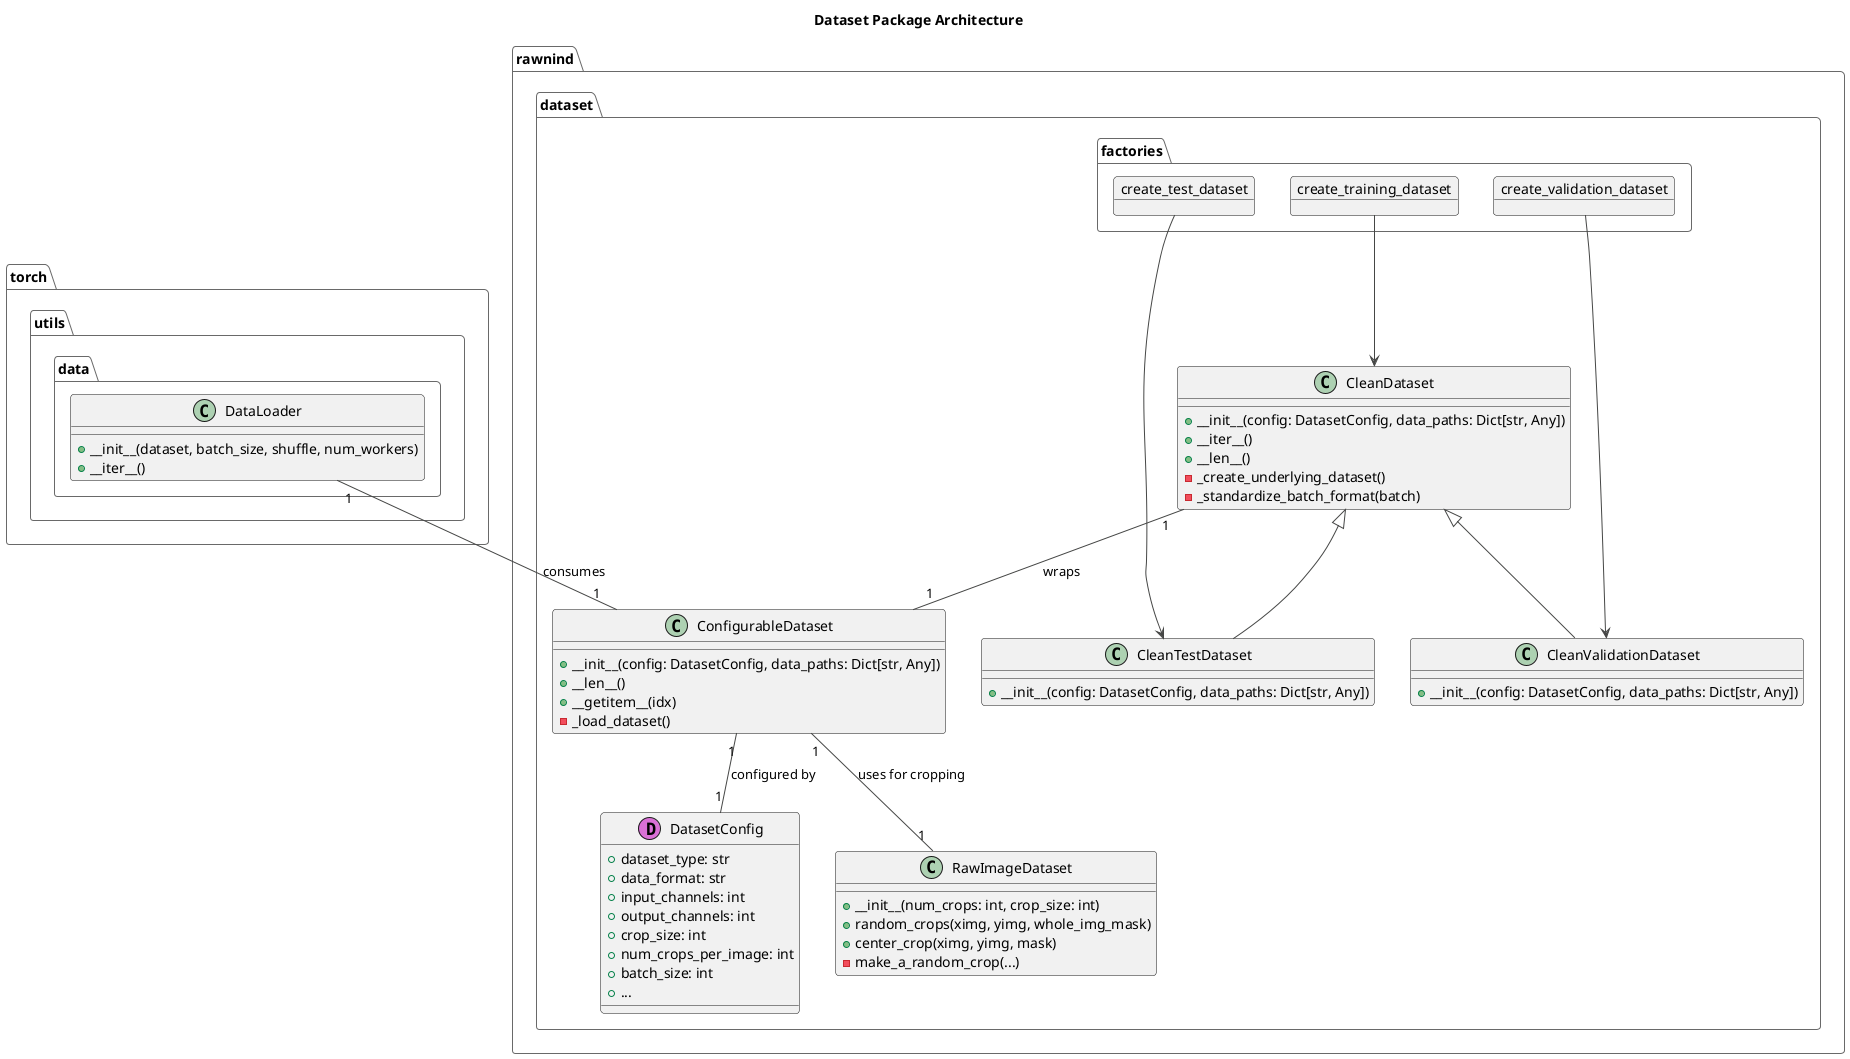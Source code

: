 @startuml
!theme vibrant
title Dataset Package Architecture

package "torch.utils.data" {
  class DataLoader {
    + __init__(dataset, batch_size, shuffle, num_workers)
    + __iter__()
  }
}

package "rawnind.dataset" {
  class ConfigurableDataset {
    + __init__(config: DatasetConfig, data_paths: Dict[str, Any])
    + __len__()
    + __getitem__(idx)
    - _load_dataset()
  }

  class DatasetConfig << (D,orchid) >> {
    + dataset_type: str
    + data_format: str
    + input_channels: int
    + output_channels: int
    + crop_size: int
    + num_crops_per_image: int
    + batch_size: int
    + ...
  }

  class RawImageDataset {
    + __init__(num_crops: int, crop_size: int)
    + random_crops(ximg, yimg, whole_img_mask)
    + center_crop(ximg, yimg, mask)
    - make_a_random_crop(...)
  }

  class CleanDataset {
    + __init__(config: DatasetConfig, data_paths: Dict[str, Any])
    + __iter__()
    + __len__()
    - _create_underlying_dataset()
    - _standardize_batch_format(batch)
  }

  class CleanValidationDataset extends CleanDataset {
    + __init__(config: DatasetConfig, data_paths: Dict[str, Any])
  }

  class CleanTestDataset extends CleanDataset {
    + __init__(config: DatasetConfig, data_paths: Dict[str, Any])
  }

  folder "factories" {
    object create_training_dataset
    object create_validation_dataset
    object create_test_dataset
  }
}

DataLoader "1" -- "1" ConfigurableDataset : consumes
ConfigurableDataset "1" -- "1" DatasetConfig : configured by
ConfigurableDataset "1" -- "1" RawImageDataset : uses for cropping
CleanDataset "1" -- "1" ConfigurableDataset : wraps
create_training_dataset --> CleanDataset
create_validation_dataset --> CleanValidationDataset
create_test_dataset --> CleanTestDataset
@enduml